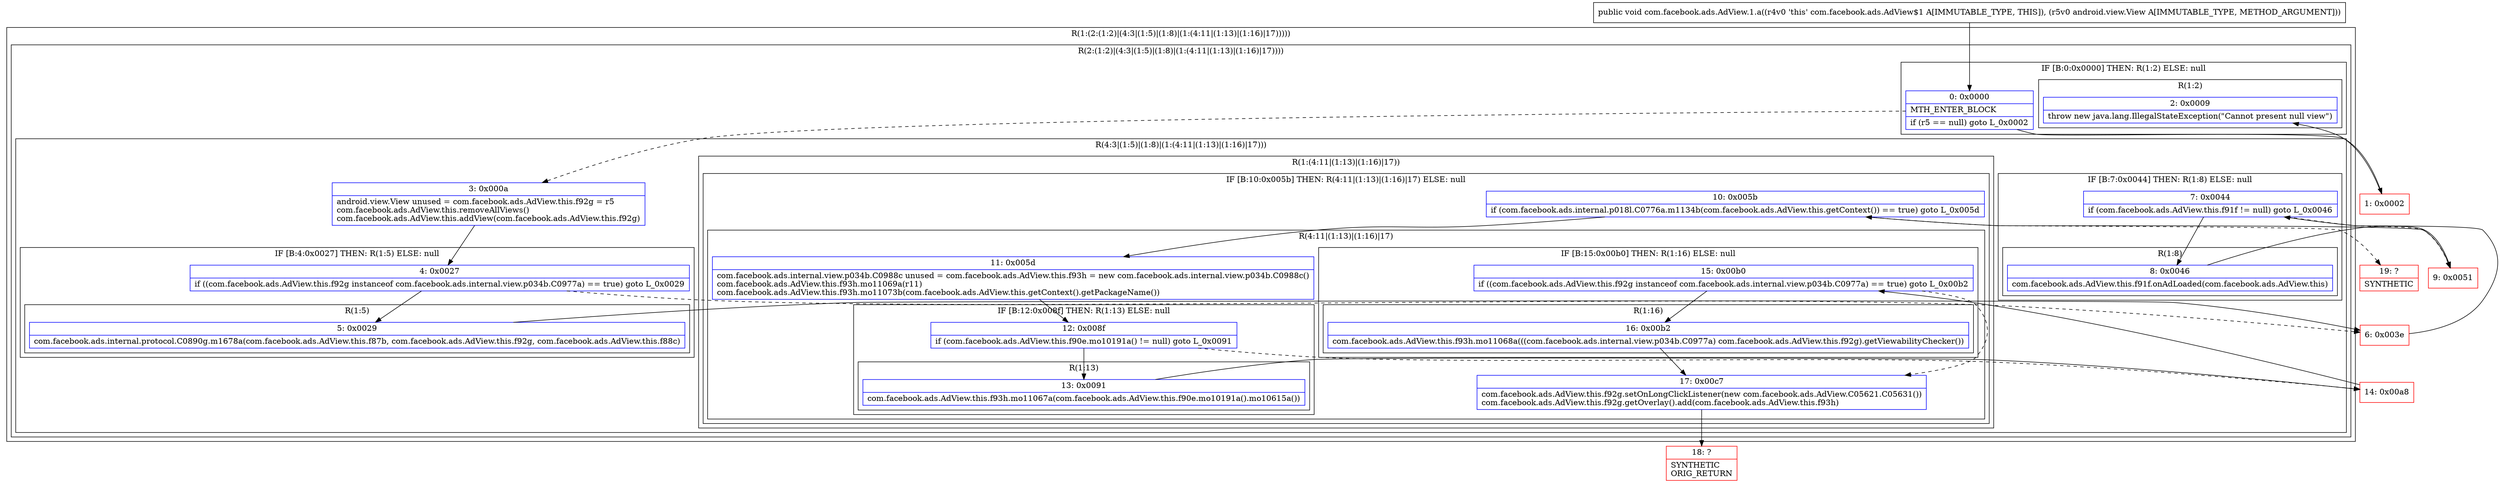 digraph "CFG forcom.facebook.ads.AdView.1.a(Landroid\/view\/View;)V" {
subgraph cluster_Region_1421344962 {
label = "R(1:(2:(1:2)|(4:3|(1:5)|(1:8)|(1:(4:11|(1:13)|(1:16)|17)))))";
node [shape=record,color=blue];
subgraph cluster_Region_1023799204 {
label = "R(2:(1:2)|(4:3|(1:5)|(1:8)|(1:(4:11|(1:13)|(1:16)|17))))";
node [shape=record,color=blue];
subgraph cluster_IfRegion_60376348 {
label = "IF [B:0:0x0000] THEN: R(1:2) ELSE: null";
node [shape=record,color=blue];
Node_0 [shape=record,label="{0\:\ 0x0000|MTH_ENTER_BLOCK\l|if (r5 == null) goto L_0x0002\l}"];
subgraph cluster_Region_916644462 {
label = "R(1:2)";
node [shape=record,color=blue];
Node_2 [shape=record,label="{2\:\ 0x0009|throw new java.lang.IllegalStateException(\"Cannot present null view\")\l}"];
}
}
subgraph cluster_Region_570972776 {
label = "R(4:3|(1:5)|(1:8)|(1:(4:11|(1:13)|(1:16)|17)))";
node [shape=record,color=blue];
Node_3 [shape=record,label="{3\:\ 0x000a|android.view.View unused = com.facebook.ads.AdView.this.f92g = r5\lcom.facebook.ads.AdView.this.removeAllViews()\lcom.facebook.ads.AdView.this.addView(com.facebook.ads.AdView.this.f92g)\l}"];
subgraph cluster_IfRegion_820181314 {
label = "IF [B:4:0x0027] THEN: R(1:5) ELSE: null";
node [shape=record,color=blue];
Node_4 [shape=record,label="{4\:\ 0x0027|if ((com.facebook.ads.AdView.this.f92g instanceof com.facebook.ads.internal.view.p034b.C0977a) == true) goto L_0x0029\l}"];
subgraph cluster_Region_2040196071 {
label = "R(1:5)";
node [shape=record,color=blue];
Node_5 [shape=record,label="{5\:\ 0x0029|com.facebook.ads.internal.protocol.C0890g.m1678a(com.facebook.ads.AdView.this.f87b, com.facebook.ads.AdView.this.f92g, com.facebook.ads.AdView.this.f88c)\l}"];
}
}
subgraph cluster_IfRegion_1485494056 {
label = "IF [B:7:0x0044] THEN: R(1:8) ELSE: null";
node [shape=record,color=blue];
Node_7 [shape=record,label="{7\:\ 0x0044|if (com.facebook.ads.AdView.this.f91f != null) goto L_0x0046\l}"];
subgraph cluster_Region_951131467 {
label = "R(1:8)";
node [shape=record,color=blue];
Node_8 [shape=record,label="{8\:\ 0x0046|com.facebook.ads.AdView.this.f91f.onAdLoaded(com.facebook.ads.AdView.this)\l}"];
}
}
subgraph cluster_Region_532597750 {
label = "R(1:(4:11|(1:13)|(1:16)|17))";
node [shape=record,color=blue];
subgraph cluster_IfRegion_827706933 {
label = "IF [B:10:0x005b] THEN: R(4:11|(1:13)|(1:16)|17) ELSE: null";
node [shape=record,color=blue];
Node_10 [shape=record,label="{10\:\ 0x005b|if (com.facebook.ads.internal.p018l.C0776a.m1134b(com.facebook.ads.AdView.this.getContext()) == true) goto L_0x005d\l}"];
subgraph cluster_Region_1063812256 {
label = "R(4:11|(1:13)|(1:16)|17)";
node [shape=record,color=blue];
Node_11 [shape=record,label="{11\:\ 0x005d|com.facebook.ads.internal.view.p034b.C0988c unused = com.facebook.ads.AdView.this.f93h = new com.facebook.ads.internal.view.p034b.C0988c()\lcom.facebook.ads.AdView.this.f93h.mo11069a(r11)\lcom.facebook.ads.AdView.this.f93h.mo11073b(com.facebook.ads.AdView.this.getContext().getPackageName())\l}"];
subgraph cluster_IfRegion_251884867 {
label = "IF [B:12:0x008f] THEN: R(1:13) ELSE: null";
node [shape=record,color=blue];
Node_12 [shape=record,label="{12\:\ 0x008f|if (com.facebook.ads.AdView.this.f90e.mo10191a() != null) goto L_0x0091\l}"];
subgraph cluster_Region_1720450606 {
label = "R(1:13)";
node [shape=record,color=blue];
Node_13 [shape=record,label="{13\:\ 0x0091|com.facebook.ads.AdView.this.f93h.mo11067a(com.facebook.ads.AdView.this.f90e.mo10191a().mo10615a())\l}"];
}
}
subgraph cluster_IfRegion_2041618604 {
label = "IF [B:15:0x00b0] THEN: R(1:16) ELSE: null";
node [shape=record,color=blue];
Node_15 [shape=record,label="{15\:\ 0x00b0|if ((com.facebook.ads.AdView.this.f92g instanceof com.facebook.ads.internal.view.p034b.C0977a) == true) goto L_0x00b2\l}"];
subgraph cluster_Region_96554566 {
label = "R(1:16)";
node [shape=record,color=blue];
Node_16 [shape=record,label="{16\:\ 0x00b2|com.facebook.ads.AdView.this.f93h.mo11068a(((com.facebook.ads.internal.view.p034b.C0977a) com.facebook.ads.AdView.this.f92g).getViewabilityChecker())\l}"];
}
}
Node_17 [shape=record,label="{17\:\ 0x00c7|com.facebook.ads.AdView.this.f92g.setOnLongClickListener(new com.facebook.ads.AdView.C05621.C05631())\lcom.facebook.ads.AdView.this.f92g.getOverlay().add(com.facebook.ads.AdView.this.f93h)\l}"];
}
}
}
}
}
}
Node_1 [shape=record,color=red,label="{1\:\ 0x0002}"];
Node_6 [shape=record,color=red,label="{6\:\ 0x003e}"];
Node_9 [shape=record,color=red,label="{9\:\ 0x0051}"];
Node_14 [shape=record,color=red,label="{14\:\ 0x00a8}"];
Node_18 [shape=record,color=red,label="{18\:\ ?|SYNTHETIC\lORIG_RETURN\l}"];
Node_19 [shape=record,color=red,label="{19\:\ ?|SYNTHETIC\l}"];
MethodNode[shape=record,label="{public void com.facebook.ads.AdView.1.a((r4v0 'this' com.facebook.ads.AdView$1 A[IMMUTABLE_TYPE, THIS]), (r5v0 android.view.View A[IMMUTABLE_TYPE, METHOD_ARGUMENT])) }"];
MethodNode -> Node_0;
Node_0 -> Node_1;
Node_0 -> Node_3[style=dashed];
Node_3 -> Node_4;
Node_4 -> Node_5;
Node_4 -> Node_6[style=dashed];
Node_5 -> Node_6;
Node_7 -> Node_8;
Node_7 -> Node_9[style=dashed];
Node_8 -> Node_9;
Node_10 -> Node_11;
Node_10 -> Node_19[style=dashed];
Node_11 -> Node_12;
Node_12 -> Node_13;
Node_12 -> Node_14[style=dashed];
Node_13 -> Node_14;
Node_15 -> Node_16;
Node_15 -> Node_17[style=dashed];
Node_16 -> Node_17;
Node_17 -> Node_18;
Node_1 -> Node_2;
Node_6 -> Node_7;
Node_9 -> Node_10;
Node_14 -> Node_15;
}

